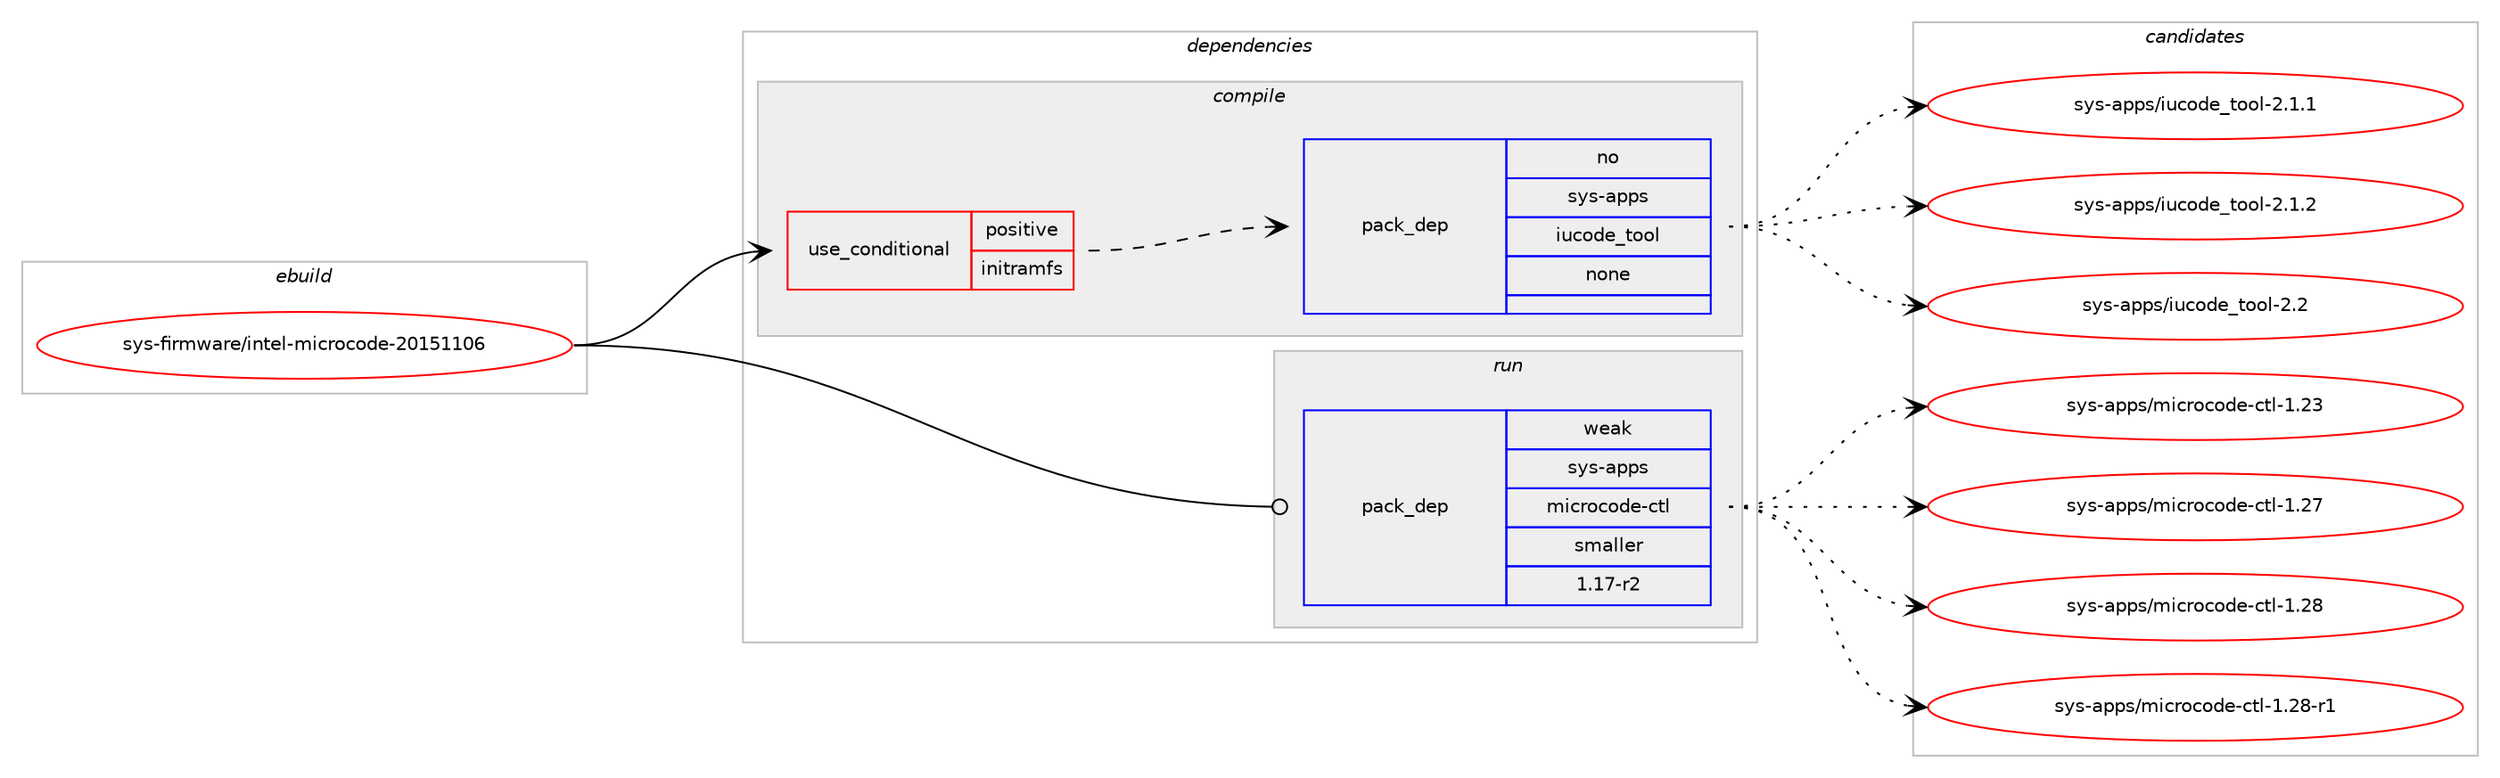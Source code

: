 digraph prolog {

# *************
# Graph options
# *************

newrank=true;
concentrate=true;
compound=true;
graph [rankdir=LR,fontname=Helvetica,fontsize=10,ranksep=1.5];#, ranksep=2.5, nodesep=0.2];
edge  [arrowhead=vee];
node  [fontname=Helvetica,fontsize=10];

# **********
# The ebuild
# **********

subgraph cluster_leftcol {
color=gray;
rank=same;
label=<<i>ebuild</i>>;
id [label="sys-firmware/intel-microcode-20151106", color=red, width=4, href="../sys-firmware/intel-microcode-20151106.svg"];
}

# ****************
# The dependencies
# ****************

subgraph cluster_midcol {
color=gray;
label=<<i>dependencies</i>>;
subgraph cluster_compile {
fillcolor="#eeeeee";
style=filled;
label=<<i>compile</i>>;
subgraph cond116428 {
dependency485936 [label=<<TABLE BORDER="0" CELLBORDER="1" CELLSPACING="0" CELLPADDING="4"><TR><TD ROWSPAN="3" CELLPADDING="10">use_conditional</TD></TR><TR><TD>positive</TD></TR><TR><TD>initramfs</TD></TR></TABLE>>, shape=none, color=red];
subgraph pack361016 {
dependency485937 [label=<<TABLE BORDER="0" CELLBORDER="1" CELLSPACING="0" CELLPADDING="4" WIDTH="220"><TR><TD ROWSPAN="6" CELLPADDING="30">pack_dep</TD></TR><TR><TD WIDTH="110">no</TD></TR><TR><TD>sys-apps</TD></TR><TR><TD>iucode_tool</TD></TR><TR><TD>none</TD></TR><TR><TD></TD></TR></TABLE>>, shape=none, color=blue];
}
dependency485936:e -> dependency485937:w [weight=20,style="dashed",arrowhead="vee"];
}
id:e -> dependency485936:w [weight=20,style="solid",arrowhead="vee"];
}
subgraph cluster_compileandrun {
fillcolor="#eeeeee";
style=filled;
label=<<i>compile and run</i>>;
}
subgraph cluster_run {
fillcolor="#eeeeee";
style=filled;
label=<<i>run</i>>;
subgraph pack361017 {
dependency485938 [label=<<TABLE BORDER="0" CELLBORDER="1" CELLSPACING="0" CELLPADDING="4" WIDTH="220"><TR><TD ROWSPAN="6" CELLPADDING="30">pack_dep</TD></TR><TR><TD WIDTH="110">weak</TD></TR><TR><TD>sys-apps</TD></TR><TR><TD>microcode-ctl</TD></TR><TR><TD>smaller</TD></TR><TR><TD>1.17-r2</TD></TR></TABLE>>, shape=none, color=blue];
}
id:e -> dependency485938:w [weight=20,style="solid",arrowhead="odot"];
}
}

# **************
# The candidates
# **************

subgraph cluster_choices {
rank=same;
color=gray;
label=<<i>candidates</i>>;

subgraph choice361016 {
color=black;
nodesep=1;
choice1151211154597112112115471051179911110010195116111111108455046494649 [label="sys-apps/iucode_tool-2.1.1", color=red, width=4,href="../sys-apps/iucode_tool-2.1.1.svg"];
choice1151211154597112112115471051179911110010195116111111108455046494650 [label="sys-apps/iucode_tool-2.1.2", color=red, width=4,href="../sys-apps/iucode_tool-2.1.2.svg"];
choice115121115459711211211547105117991111001019511611111110845504650 [label="sys-apps/iucode_tool-2.2", color=red, width=4,href="../sys-apps/iucode_tool-2.2.svg"];
dependency485937:e -> choice1151211154597112112115471051179911110010195116111111108455046494649:w [style=dotted,weight="100"];
dependency485937:e -> choice1151211154597112112115471051179911110010195116111111108455046494650:w [style=dotted,weight="100"];
dependency485937:e -> choice115121115459711211211547105117991111001019511611111110845504650:w [style=dotted,weight="100"];
}
subgraph choice361017 {
color=black;
nodesep=1;
choice115121115459711211211547109105991141119911110010145991161084549465051 [label="sys-apps/microcode-ctl-1.23", color=red, width=4,href="../sys-apps/microcode-ctl-1.23.svg"];
choice115121115459711211211547109105991141119911110010145991161084549465055 [label="sys-apps/microcode-ctl-1.27", color=red, width=4,href="../sys-apps/microcode-ctl-1.27.svg"];
choice115121115459711211211547109105991141119911110010145991161084549465056 [label="sys-apps/microcode-ctl-1.28", color=red, width=4,href="../sys-apps/microcode-ctl-1.28.svg"];
choice1151211154597112112115471091059911411199111100101459911610845494650564511449 [label="sys-apps/microcode-ctl-1.28-r1", color=red, width=4,href="../sys-apps/microcode-ctl-1.28-r1.svg"];
dependency485938:e -> choice115121115459711211211547109105991141119911110010145991161084549465051:w [style=dotted,weight="100"];
dependency485938:e -> choice115121115459711211211547109105991141119911110010145991161084549465055:w [style=dotted,weight="100"];
dependency485938:e -> choice115121115459711211211547109105991141119911110010145991161084549465056:w [style=dotted,weight="100"];
dependency485938:e -> choice1151211154597112112115471091059911411199111100101459911610845494650564511449:w [style=dotted,weight="100"];
}
}

}
